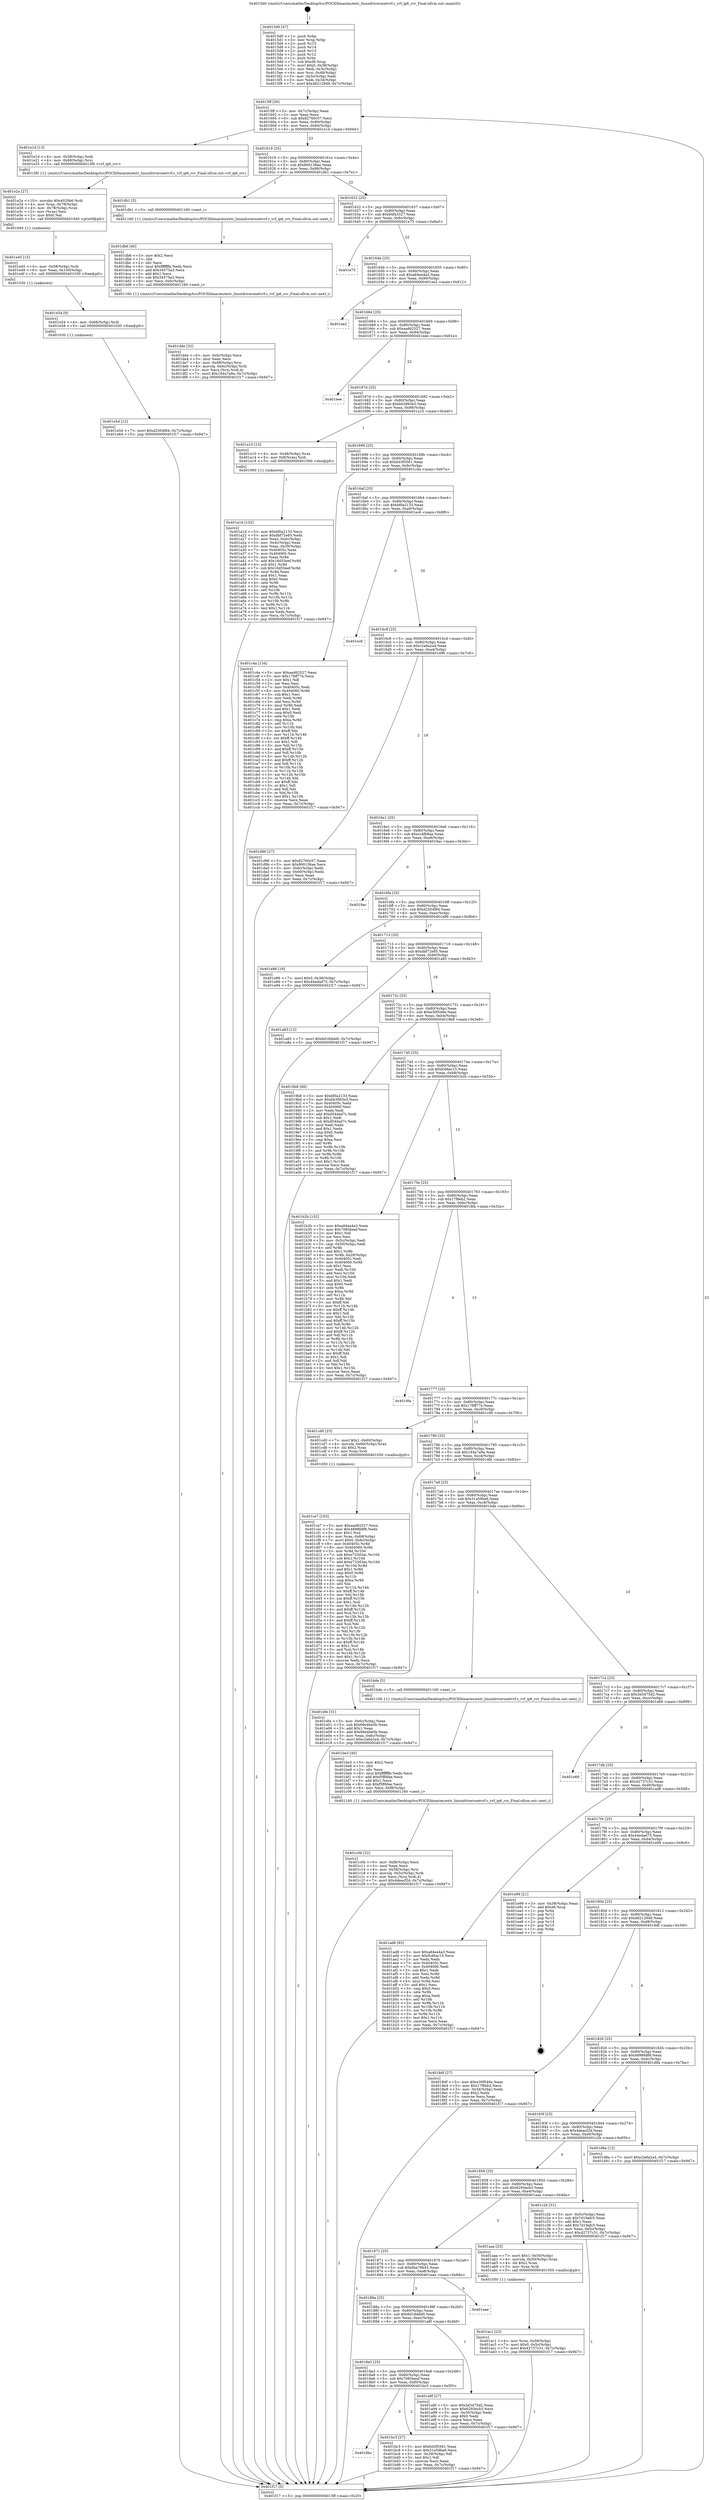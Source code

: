 digraph "0x4015d0" {
  label = "0x4015d0 (/mnt/c/Users/mathe/Desktop/tcc/POCII/binaries/extr_linuxdriversnetvrf.c_vrf_ip6_rcv_Final-ollvm.out::main(0))"
  labelloc = "t"
  node[shape=record]

  Entry [label="",width=0.3,height=0.3,shape=circle,fillcolor=black,style=filled]
  "0x4015ff" [label="{
     0x4015ff [26]\l
     | [instrs]\l
     &nbsp;&nbsp;0x4015ff \<+3\>: mov -0x7c(%rbp),%eax\l
     &nbsp;&nbsp;0x401602 \<+2\>: mov %eax,%ecx\l
     &nbsp;&nbsp;0x401604 \<+6\>: sub $0x82760c57,%ecx\l
     &nbsp;&nbsp;0x40160a \<+3\>: mov %eax,-0x80(%rbp)\l
     &nbsp;&nbsp;0x40160d \<+6\>: mov %ecx,-0x84(%rbp)\l
     &nbsp;&nbsp;0x401613 \<+6\>: je 0000000000401e1d \<main+0x84d\>\l
  }"]
  "0x401e1d" [label="{
     0x401e1d [13]\l
     | [instrs]\l
     &nbsp;&nbsp;0x401e1d \<+4\>: mov -0x58(%rbp),%rdi\l
     &nbsp;&nbsp;0x401e21 \<+4\>: mov -0x68(%rbp),%rsi\l
     &nbsp;&nbsp;0x401e25 \<+5\>: call 00000000004013f0 \<vrf_ip6_rcv\>\l
     | [calls]\l
     &nbsp;&nbsp;0x4013f0 \{1\} (/mnt/c/Users/mathe/Desktop/tcc/POCII/binaries/extr_linuxdriversnetvrf.c_vrf_ip6_rcv_Final-ollvm.out::vrf_ip6_rcv)\l
  }"]
  "0x401619" [label="{
     0x401619 [25]\l
     | [instrs]\l
     &nbsp;&nbsp;0x401619 \<+5\>: jmp 000000000040161e \<main+0x4e\>\l
     &nbsp;&nbsp;0x40161e \<+3\>: mov -0x80(%rbp),%eax\l
     &nbsp;&nbsp;0x401621 \<+5\>: sub $0x860136ae,%eax\l
     &nbsp;&nbsp;0x401626 \<+6\>: mov %eax,-0x88(%rbp)\l
     &nbsp;&nbsp;0x40162c \<+6\>: je 0000000000401db1 \<main+0x7e1\>\l
  }"]
  Exit [label="",width=0.3,height=0.3,shape=circle,fillcolor=black,style=filled,peripheries=2]
  "0x401db1" [label="{
     0x401db1 [5]\l
     | [instrs]\l
     &nbsp;&nbsp;0x401db1 \<+5\>: call 0000000000401160 \<next_i\>\l
     | [calls]\l
     &nbsp;&nbsp;0x401160 \{1\} (/mnt/c/Users/mathe/Desktop/tcc/POCII/binaries/extr_linuxdriversnetvrf.c_vrf_ip6_rcv_Final-ollvm.out::next_i)\l
  }"]
  "0x401632" [label="{
     0x401632 [25]\l
     | [instrs]\l
     &nbsp;&nbsp;0x401632 \<+5\>: jmp 0000000000401637 \<main+0x67\>\l
     &nbsp;&nbsp;0x401637 \<+3\>: mov -0x80(%rbp),%eax\l
     &nbsp;&nbsp;0x40163a \<+5\>: sub $0x94fa3327,%eax\l
     &nbsp;&nbsp;0x40163f \<+6\>: mov %eax,-0x8c(%rbp)\l
     &nbsp;&nbsp;0x401645 \<+6\>: je 0000000000401e75 \<main+0x8a5\>\l
  }"]
  "0x401e5d" [label="{
     0x401e5d [12]\l
     | [instrs]\l
     &nbsp;&nbsp;0x401e5d \<+7\>: movl $0xd2504f84,-0x7c(%rbp)\l
     &nbsp;&nbsp;0x401e64 \<+5\>: jmp 0000000000401f17 \<main+0x947\>\l
  }"]
  "0x401e75" [label="{
     0x401e75\l
  }", style=dashed]
  "0x40164b" [label="{
     0x40164b [25]\l
     | [instrs]\l
     &nbsp;&nbsp;0x40164b \<+5\>: jmp 0000000000401650 \<main+0x80\>\l
     &nbsp;&nbsp;0x401650 \<+3\>: mov -0x80(%rbp),%eax\l
     &nbsp;&nbsp;0x401653 \<+5\>: sub $0xa84ea4a3,%eax\l
     &nbsp;&nbsp;0x401658 \<+6\>: mov %eax,-0x90(%rbp)\l
     &nbsp;&nbsp;0x40165e \<+6\>: je 0000000000401ee2 \<main+0x912\>\l
  }"]
  "0x401e54" [label="{
     0x401e54 [9]\l
     | [instrs]\l
     &nbsp;&nbsp;0x401e54 \<+4\>: mov -0x68(%rbp),%rdi\l
     &nbsp;&nbsp;0x401e58 \<+5\>: call 0000000000401030 \<free@plt\>\l
     | [calls]\l
     &nbsp;&nbsp;0x401030 \{1\} (unknown)\l
  }"]
  "0x401ee2" [label="{
     0x401ee2\l
  }", style=dashed]
  "0x401664" [label="{
     0x401664 [25]\l
     | [instrs]\l
     &nbsp;&nbsp;0x401664 \<+5\>: jmp 0000000000401669 \<main+0x99\>\l
     &nbsp;&nbsp;0x401669 \<+3\>: mov -0x80(%rbp),%eax\l
     &nbsp;&nbsp;0x40166c \<+5\>: sub $0xaad62527,%eax\l
     &nbsp;&nbsp;0x401671 \<+6\>: mov %eax,-0x94(%rbp)\l
     &nbsp;&nbsp;0x401677 \<+6\>: je 0000000000401eee \<main+0x91e\>\l
  }"]
  "0x401e45" [label="{
     0x401e45 [15]\l
     | [instrs]\l
     &nbsp;&nbsp;0x401e45 \<+4\>: mov -0x58(%rbp),%rdi\l
     &nbsp;&nbsp;0x401e49 \<+6\>: mov %eax,-0x100(%rbp)\l
     &nbsp;&nbsp;0x401e4f \<+5\>: call 0000000000401030 \<free@plt\>\l
     | [calls]\l
     &nbsp;&nbsp;0x401030 \{1\} (unknown)\l
  }"]
  "0x401eee" [label="{
     0x401eee\l
  }", style=dashed]
  "0x40167d" [label="{
     0x40167d [25]\l
     | [instrs]\l
     &nbsp;&nbsp;0x40167d \<+5\>: jmp 0000000000401682 \<main+0xb2\>\l
     &nbsp;&nbsp;0x401682 \<+3\>: mov -0x80(%rbp),%eax\l
     &nbsp;&nbsp;0x401685 \<+5\>: sub $0xbb3993e3,%eax\l
     &nbsp;&nbsp;0x40168a \<+6\>: mov %eax,-0x98(%rbp)\l
     &nbsp;&nbsp;0x401690 \<+6\>: je 0000000000401a10 \<main+0x440\>\l
  }"]
  "0x401e2a" [label="{
     0x401e2a [27]\l
     | [instrs]\l
     &nbsp;&nbsp;0x401e2a \<+10\>: movabs $0x4020b6,%rdi\l
     &nbsp;&nbsp;0x401e34 \<+4\>: mov %rax,-0x78(%rbp)\l
     &nbsp;&nbsp;0x401e38 \<+4\>: mov -0x78(%rbp),%rax\l
     &nbsp;&nbsp;0x401e3c \<+2\>: mov (%rax),%esi\l
     &nbsp;&nbsp;0x401e3e \<+2\>: mov $0x0,%al\l
     &nbsp;&nbsp;0x401e40 \<+5\>: call 0000000000401040 \<printf@plt\>\l
     | [calls]\l
     &nbsp;&nbsp;0x401040 \{1\} (unknown)\l
  }"]
  "0x401a10" [label="{
     0x401a10 [13]\l
     | [instrs]\l
     &nbsp;&nbsp;0x401a10 \<+4\>: mov -0x48(%rbp),%rax\l
     &nbsp;&nbsp;0x401a14 \<+4\>: mov 0x8(%rax),%rdi\l
     &nbsp;&nbsp;0x401a18 \<+5\>: call 0000000000401060 \<atoi@plt\>\l
     | [calls]\l
     &nbsp;&nbsp;0x401060 \{1\} (unknown)\l
  }"]
  "0x401696" [label="{
     0x401696 [25]\l
     | [instrs]\l
     &nbsp;&nbsp;0x401696 \<+5\>: jmp 000000000040169b \<main+0xcb\>\l
     &nbsp;&nbsp;0x40169b \<+3\>: mov -0x80(%rbp),%eax\l
     &nbsp;&nbsp;0x40169e \<+5\>: sub $0xbd3f5561,%eax\l
     &nbsp;&nbsp;0x4016a3 \<+6\>: mov %eax,-0x9c(%rbp)\l
     &nbsp;&nbsp;0x4016a9 \<+6\>: je 0000000000401c4a \<main+0x67a\>\l
  }"]
  "0x401dde" [label="{
     0x401dde [32]\l
     | [instrs]\l
     &nbsp;&nbsp;0x401dde \<+6\>: mov -0xfc(%rbp),%ecx\l
     &nbsp;&nbsp;0x401de4 \<+3\>: imul %eax,%ecx\l
     &nbsp;&nbsp;0x401de7 \<+4\>: mov -0x68(%rbp),%rsi\l
     &nbsp;&nbsp;0x401deb \<+4\>: movslq -0x6c(%rbp),%rdi\l
     &nbsp;&nbsp;0x401def \<+3\>: mov %ecx,(%rsi,%rdi,4)\l
     &nbsp;&nbsp;0x401df2 \<+7\>: movl $0x184a7a9a,-0x7c(%rbp)\l
     &nbsp;&nbsp;0x401df9 \<+5\>: jmp 0000000000401f17 \<main+0x947\>\l
  }"]
  "0x401c4a" [label="{
     0x401c4a [134]\l
     | [instrs]\l
     &nbsp;&nbsp;0x401c4a \<+5\>: mov $0xaad62527,%eax\l
     &nbsp;&nbsp;0x401c4f \<+5\>: mov $0x176ff77e,%ecx\l
     &nbsp;&nbsp;0x401c54 \<+2\>: mov $0x1,%dl\l
     &nbsp;&nbsp;0x401c56 \<+2\>: xor %esi,%esi\l
     &nbsp;&nbsp;0x401c58 \<+7\>: mov 0x40405c,%edi\l
     &nbsp;&nbsp;0x401c5f \<+8\>: mov 0x404060,%r8d\l
     &nbsp;&nbsp;0x401c67 \<+3\>: sub $0x1,%esi\l
     &nbsp;&nbsp;0x401c6a \<+3\>: mov %edi,%r9d\l
     &nbsp;&nbsp;0x401c6d \<+3\>: add %esi,%r9d\l
     &nbsp;&nbsp;0x401c70 \<+4\>: imul %r9d,%edi\l
     &nbsp;&nbsp;0x401c74 \<+3\>: and $0x1,%edi\l
     &nbsp;&nbsp;0x401c77 \<+3\>: cmp $0x0,%edi\l
     &nbsp;&nbsp;0x401c7a \<+4\>: sete %r10b\l
     &nbsp;&nbsp;0x401c7e \<+4\>: cmp $0xa,%r8d\l
     &nbsp;&nbsp;0x401c82 \<+4\>: setl %r11b\l
     &nbsp;&nbsp;0x401c86 \<+3\>: mov %r10b,%bl\l
     &nbsp;&nbsp;0x401c89 \<+3\>: xor $0xff,%bl\l
     &nbsp;&nbsp;0x401c8c \<+3\>: mov %r11b,%r14b\l
     &nbsp;&nbsp;0x401c8f \<+4\>: xor $0xff,%r14b\l
     &nbsp;&nbsp;0x401c93 \<+3\>: xor $0x1,%dl\l
     &nbsp;&nbsp;0x401c96 \<+3\>: mov %bl,%r15b\l
     &nbsp;&nbsp;0x401c99 \<+4\>: and $0xff,%r15b\l
     &nbsp;&nbsp;0x401c9d \<+3\>: and %dl,%r10b\l
     &nbsp;&nbsp;0x401ca0 \<+3\>: mov %r14b,%r12b\l
     &nbsp;&nbsp;0x401ca3 \<+4\>: and $0xff,%r12b\l
     &nbsp;&nbsp;0x401ca7 \<+3\>: and %dl,%r11b\l
     &nbsp;&nbsp;0x401caa \<+3\>: or %r10b,%r15b\l
     &nbsp;&nbsp;0x401cad \<+3\>: or %r11b,%r12b\l
     &nbsp;&nbsp;0x401cb0 \<+3\>: xor %r12b,%r15b\l
     &nbsp;&nbsp;0x401cb3 \<+3\>: or %r14b,%bl\l
     &nbsp;&nbsp;0x401cb6 \<+3\>: xor $0xff,%bl\l
     &nbsp;&nbsp;0x401cb9 \<+3\>: or $0x1,%dl\l
     &nbsp;&nbsp;0x401cbc \<+2\>: and %dl,%bl\l
     &nbsp;&nbsp;0x401cbe \<+3\>: or %bl,%r15b\l
     &nbsp;&nbsp;0x401cc1 \<+4\>: test $0x1,%r15b\l
     &nbsp;&nbsp;0x401cc5 \<+3\>: cmovne %ecx,%eax\l
     &nbsp;&nbsp;0x401cc8 \<+3\>: mov %eax,-0x7c(%rbp)\l
     &nbsp;&nbsp;0x401ccb \<+5\>: jmp 0000000000401f17 \<main+0x947\>\l
  }"]
  "0x4016af" [label="{
     0x4016af [25]\l
     | [instrs]\l
     &nbsp;&nbsp;0x4016af \<+5\>: jmp 00000000004016b4 \<main+0xe4\>\l
     &nbsp;&nbsp;0x4016b4 \<+3\>: mov -0x80(%rbp),%eax\l
     &nbsp;&nbsp;0x4016b7 \<+5\>: sub $0xbf0a2133,%eax\l
     &nbsp;&nbsp;0x4016bc \<+6\>: mov %eax,-0xa0(%rbp)\l
     &nbsp;&nbsp;0x4016c2 \<+6\>: je 0000000000401ec6 \<main+0x8f6\>\l
  }"]
  "0x401db6" [label="{
     0x401db6 [40]\l
     | [instrs]\l
     &nbsp;&nbsp;0x401db6 \<+5\>: mov $0x2,%ecx\l
     &nbsp;&nbsp;0x401dbb \<+1\>: cltd\l
     &nbsp;&nbsp;0x401dbc \<+2\>: idiv %ecx\l
     &nbsp;&nbsp;0x401dbe \<+6\>: imul $0xfffffffe,%edx,%ecx\l
     &nbsp;&nbsp;0x401dc4 \<+6\>: add $0x34575a3,%ecx\l
     &nbsp;&nbsp;0x401dca \<+3\>: add $0x1,%ecx\l
     &nbsp;&nbsp;0x401dcd \<+6\>: sub $0x34575a3,%ecx\l
     &nbsp;&nbsp;0x401dd3 \<+6\>: mov %ecx,-0xfc(%rbp)\l
     &nbsp;&nbsp;0x401dd9 \<+5\>: call 0000000000401160 \<next_i\>\l
     | [calls]\l
     &nbsp;&nbsp;0x401160 \{1\} (/mnt/c/Users/mathe/Desktop/tcc/POCII/binaries/extr_linuxdriversnetvrf.c_vrf_ip6_rcv_Final-ollvm.out::next_i)\l
  }"]
  "0x401ec6" [label="{
     0x401ec6\l
  }", style=dashed]
  "0x4016c8" [label="{
     0x4016c8 [25]\l
     | [instrs]\l
     &nbsp;&nbsp;0x4016c8 \<+5\>: jmp 00000000004016cd \<main+0xfd\>\l
     &nbsp;&nbsp;0x4016cd \<+3\>: mov -0x80(%rbp),%eax\l
     &nbsp;&nbsp;0x4016d0 \<+5\>: sub $0xc2a6a2a4,%eax\l
     &nbsp;&nbsp;0x4016d5 \<+6\>: mov %eax,-0xa4(%rbp)\l
     &nbsp;&nbsp;0x4016db \<+6\>: je 0000000000401d96 \<main+0x7c6\>\l
  }"]
  "0x401ce7" [label="{
     0x401ce7 [163]\l
     | [instrs]\l
     &nbsp;&nbsp;0x401ce7 \<+5\>: mov $0xaad62527,%ecx\l
     &nbsp;&nbsp;0x401cec \<+5\>: mov $0x489868f6,%edx\l
     &nbsp;&nbsp;0x401cf1 \<+3\>: mov $0x1,%sil\l
     &nbsp;&nbsp;0x401cf4 \<+4\>: mov %rax,-0x68(%rbp)\l
     &nbsp;&nbsp;0x401cf8 \<+7\>: movl $0x0,-0x6c(%rbp)\l
     &nbsp;&nbsp;0x401cff \<+8\>: mov 0x40405c,%r8d\l
     &nbsp;&nbsp;0x401d07 \<+8\>: mov 0x404060,%r9d\l
     &nbsp;&nbsp;0x401d0f \<+3\>: mov %r8d,%r10d\l
     &nbsp;&nbsp;0x401d12 \<+7\>: sub $0xe733d3ac,%r10d\l
     &nbsp;&nbsp;0x401d19 \<+4\>: sub $0x1,%r10d\l
     &nbsp;&nbsp;0x401d1d \<+7\>: add $0xe733d3ac,%r10d\l
     &nbsp;&nbsp;0x401d24 \<+4\>: imul %r10d,%r8d\l
     &nbsp;&nbsp;0x401d28 \<+4\>: and $0x1,%r8d\l
     &nbsp;&nbsp;0x401d2c \<+4\>: cmp $0x0,%r8d\l
     &nbsp;&nbsp;0x401d30 \<+4\>: sete %r11b\l
     &nbsp;&nbsp;0x401d34 \<+4\>: cmp $0xa,%r9d\l
     &nbsp;&nbsp;0x401d38 \<+3\>: setl %bl\l
     &nbsp;&nbsp;0x401d3b \<+3\>: mov %r11b,%r14b\l
     &nbsp;&nbsp;0x401d3e \<+4\>: xor $0xff,%r14b\l
     &nbsp;&nbsp;0x401d42 \<+3\>: mov %bl,%r15b\l
     &nbsp;&nbsp;0x401d45 \<+4\>: xor $0xff,%r15b\l
     &nbsp;&nbsp;0x401d49 \<+4\>: xor $0x1,%sil\l
     &nbsp;&nbsp;0x401d4d \<+3\>: mov %r14b,%r12b\l
     &nbsp;&nbsp;0x401d50 \<+4\>: and $0xff,%r12b\l
     &nbsp;&nbsp;0x401d54 \<+3\>: and %sil,%r11b\l
     &nbsp;&nbsp;0x401d57 \<+3\>: mov %r15b,%r13b\l
     &nbsp;&nbsp;0x401d5a \<+4\>: and $0xff,%r13b\l
     &nbsp;&nbsp;0x401d5e \<+3\>: and %sil,%bl\l
     &nbsp;&nbsp;0x401d61 \<+3\>: or %r11b,%r12b\l
     &nbsp;&nbsp;0x401d64 \<+3\>: or %bl,%r13b\l
     &nbsp;&nbsp;0x401d67 \<+3\>: xor %r13b,%r12b\l
     &nbsp;&nbsp;0x401d6a \<+3\>: or %r15b,%r14b\l
     &nbsp;&nbsp;0x401d6d \<+4\>: xor $0xff,%r14b\l
     &nbsp;&nbsp;0x401d71 \<+4\>: or $0x1,%sil\l
     &nbsp;&nbsp;0x401d75 \<+3\>: and %sil,%r14b\l
     &nbsp;&nbsp;0x401d78 \<+3\>: or %r14b,%r12b\l
     &nbsp;&nbsp;0x401d7b \<+4\>: test $0x1,%r12b\l
     &nbsp;&nbsp;0x401d7f \<+3\>: cmovne %edx,%ecx\l
     &nbsp;&nbsp;0x401d82 \<+3\>: mov %ecx,-0x7c(%rbp)\l
     &nbsp;&nbsp;0x401d85 \<+5\>: jmp 0000000000401f17 \<main+0x947\>\l
  }"]
  "0x401d96" [label="{
     0x401d96 [27]\l
     | [instrs]\l
     &nbsp;&nbsp;0x401d96 \<+5\>: mov $0x82760c57,%eax\l
     &nbsp;&nbsp;0x401d9b \<+5\>: mov $0x860136ae,%ecx\l
     &nbsp;&nbsp;0x401da0 \<+3\>: mov -0x6c(%rbp),%edx\l
     &nbsp;&nbsp;0x401da3 \<+3\>: cmp -0x60(%rbp),%edx\l
     &nbsp;&nbsp;0x401da6 \<+3\>: cmovl %ecx,%eax\l
     &nbsp;&nbsp;0x401da9 \<+3\>: mov %eax,-0x7c(%rbp)\l
     &nbsp;&nbsp;0x401dac \<+5\>: jmp 0000000000401f17 \<main+0x947\>\l
  }"]
  "0x4016e1" [label="{
     0x4016e1 [25]\l
     | [instrs]\l
     &nbsp;&nbsp;0x4016e1 \<+5\>: jmp 00000000004016e6 \<main+0x116\>\l
     &nbsp;&nbsp;0x4016e6 \<+3\>: mov -0x80(%rbp),%eax\l
     &nbsp;&nbsp;0x4016e9 \<+5\>: sub $0xcc4fb8aa,%eax\l
     &nbsp;&nbsp;0x4016ee \<+6\>: mov %eax,-0xa8(%rbp)\l
     &nbsp;&nbsp;0x4016f4 \<+6\>: je 00000000004019ac \<main+0x3dc\>\l
  }"]
  "0x401c0b" [label="{
     0x401c0b [32]\l
     | [instrs]\l
     &nbsp;&nbsp;0x401c0b \<+6\>: mov -0xf8(%rbp),%ecx\l
     &nbsp;&nbsp;0x401c11 \<+3\>: imul %eax,%ecx\l
     &nbsp;&nbsp;0x401c14 \<+4\>: mov -0x58(%rbp),%rsi\l
     &nbsp;&nbsp;0x401c18 \<+4\>: movslq -0x5c(%rbp),%rdi\l
     &nbsp;&nbsp;0x401c1c \<+3\>: mov %ecx,(%rsi,%rdi,4)\l
     &nbsp;&nbsp;0x401c1f \<+7\>: movl $0x4deacf2d,-0x7c(%rbp)\l
     &nbsp;&nbsp;0x401c26 \<+5\>: jmp 0000000000401f17 \<main+0x947\>\l
  }"]
  "0x4019ac" [label="{
     0x4019ac\l
  }", style=dashed]
  "0x4016fa" [label="{
     0x4016fa [25]\l
     | [instrs]\l
     &nbsp;&nbsp;0x4016fa \<+5\>: jmp 00000000004016ff \<main+0x12f\>\l
     &nbsp;&nbsp;0x4016ff \<+3\>: mov -0x80(%rbp),%eax\l
     &nbsp;&nbsp;0x401702 \<+5\>: sub $0xd2504f84,%eax\l
     &nbsp;&nbsp;0x401707 \<+6\>: mov %eax,-0xac(%rbp)\l
     &nbsp;&nbsp;0x40170d \<+6\>: je 0000000000401e86 \<main+0x8b6\>\l
  }"]
  "0x401be3" [label="{
     0x401be3 [40]\l
     | [instrs]\l
     &nbsp;&nbsp;0x401be3 \<+5\>: mov $0x2,%ecx\l
     &nbsp;&nbsp;0x401be8 \<+1\>: cltd\l
     &nbsp;&nbsp;0x401be9 \<+2\>: idiv %ecx\l
     &nbsp;&nbsp;0x401beb \<+6\>: imul $0xfffffffe,%edx,%ecx\l
     &nbsp;&nbsp;0x401bf1 \<+6\>: add $0xf5ff4fae,%ecx\l
     &nbsp;&nbsp;0x401bf7 \<+3\>: add $0x1,%ecx\l
     &nbsp;&nbsp;0x401bfa \<+6\>: sub $0xf5ff4fae,%ecx\l
     &nbsp;&nbsp;0x401c00 \<+6\>: mov %ecx,-0xf8(%rbp)\l
     &nbsp;&nbsp;0x401c06 \<+5\>: call 0000000000401160 \<next_i\>\l
     | [calls]\l
     &nbsp;&nbsp;0x401160 \{1\} (/mnt/c/Users/mathe/Desktop/tcc/POCII/binaries/extr_linuxdriversnetvrf.c_vrf_ip6_rcv_Final-ollvm.out::next_i)\l
  }"]
  "0x401e86" [label="{
     0x401e86 [19]\l
     | [instrs]\l
     &nbsp;&nbsp;0x401e86 \<+7\>: movl $0x0,-0x38(%rbp)\l
     &nbsp;&nbsp;0x401e8d \<+7\>: movl $0x44edad75,-0x7c(%rbp)\l
     &nbsp;&nbsp;0x401e94 \<+5\>: jmp 0000000000401f17 \<main+0x947\>\l
  }"]
  "0x401713" [label="{
     0x401713 [25]\l
     | [instrs]\l
     &nbsp;&nbsp;0x401713 \<+5\>: jmp 0000000000401718 \<main+0x148\>\l
     &nbsp;&nbsp;0x401718 \<+3\>: mov -0x80(%rbp),%eax\l
     &nbsp;&nbsp;0x40171b \<+5\>: sub $0xdbf72e85,%eax\l
     &nbsp;&nbsp;0x401720 \<+6\>: mov %eax,-0xb0(%rbp)\l
     &nbsp;&nbsp;0x401726 \<+6\>: je 0000000000401a83 \<main+0x4b3\>\l
  }"]
  "0x4018bc" [label="{
     0x4018bc\l
  }", style=dashed]
  "0x401a83" [label="{
     0x401a83 [12]\l
     | [instrs]\l
     &nbsp;&nbsp;0x401a83 \<+7\>: movl $0x6d18ddd0,-0x7c(%rbp)\l
     &nbsp;&nbsp;0x401a8a \<+5\>: jmp 0000000000401f17 \<main+0x947\>\l
  }"]
  "0x40172c" [label="{
     0x40172c [25]\l
     | [instrs]\l
     &nbsp;&nbsp;0x40172c \<+5\>: jmp 0000000000401731 \<main+0x161\>\l
     &nbsp;&nbsp;0x401731 \<+3\>: mov -0x80(%rbp),%eax\l
     &nbsp;&nbsp;0x401734 \<+5\>: sub $0xe30f546e,%eax\l
     &nbsp;&nbsp;0x401739 \<+6\>: mov %eax,-0xb4(%rbp)\l
     &nbsp;&nbsp;0x40173f \<+6\>: je 00000000004019b8 \<main+0x3e8\>\l
  }"]
  "0x401bc3" [label="{
     0x401bc3 [27]\l
     | [instrs]\l
     &nbsp;&nbsp;0x401bc3 \<+5\>: mov $0xbd3f5561,%eax\l
     &nbsp;&nbsp;0x401bc8 \<+5\>: mov $0x31a59ba6,%ecx\l
     &nbsp;&nbsp;0x401bcd \<+3\>: mov -0x29(%rbp),%dl\l
     &nbsp;&nbsp;0x401bd0 \<+3\>: test $0x1,%dl\l
     &nbsp;&nbsp;0x401bd3 \<+3\>: cmovne %ecx,%eax\l
     &nbsp;&nbsp;0x401bd6 \<+3\>: mov %eax,-0x7c(%rbp)\l
     &nbsp;&nbsp;0x401bd9 \<+5\>: jmp 0000000000401f17 \<main+0x947\>\l
  }"]
  "0x4019b8" [label="{
     0x4019b8 [88]\l
     | [instrs]\l
     &nbsp;&nbsp;0x4019b8 \<+5\>: mov $0xbf0a2133,%eax\l
     &nbsp;&nbsp;0x4019bd \<+5\>: mov $0xbb3993e3,%ecx\l
     &nbsp;&nbsp;0x4019c2 \<+7\>: mov 0x40405c,%edx\l
     &nbsp;&nbsp;0x4019c9 \<+7\>: mov 0x404060,%esi\l
     &nbsp;&nbsp;0x4019d0 \<+2\>: mov %edx,%edi\l
     &nbsp;&nbsp;0x4019d2 \<+6\>: add $0xd54dad7c,%edi\l
     &nbsp;&nbsp;0x4019d8 \<+3\>: sub $0x1,%edi\l
     &nbsp;&nbsp;0x4019db \<+6\>: sub $0xd54dad7c,%edi\l
     &nbsp;&nbsp;0x4019e1 \<+3\>: imul %edi,%edx\l
     &nbsp;&nbsp;0x4019e4 \<+3\>: and $0x1,%edx\l
     &nbsp;&nbsp;0x4019e7 \<+3\>: cmp $0x0,%edx\l
     &nbsp;&nbsp;0x4019ea \<+4\>: sete %r8b\l
     &nbsp;&nbsp;0x4019ee \<+3\>: cmp $0xa,%esi\l
     &nbsp;&nbsp;0x4019f1 \<+4\>: setl %r9b\l
     &nbsp;&nbsp;0x4019f5 \<+3\>: mov %r8b,%r10b\l
     &nbsp;&nbsp;0x4019f8 \<+3\>: and %r9b,%r10b\l
     &nbsp;&nbsp;0x4019fb \<+3\>: xor %r9b,%r8b\l
     &nbsp;&nbsp;0x4019fe \<+3\>: or %r8b,%r10b\l
     &nbsp;&nbsp;0x401a01 \<+4\>: test $0x1,%r10b\l
     &nbsp;&nbsp;0x401a05 \<+3\>: cmovne %ecx,%eax\l
     &nbsp;&nbsp;0x401a08 \<+3\>: mov %eax,-0x7c(%rbp)\l
     &nbsp;&nbsp;0x401a0b \<+5\>: jmp 0000000000401f17 \<main+0x947\>\l
  }"]
  "0x401745" [label="{
     0x401745 [25]\l
     | [instrs]\l
     &nbsp;&nbsp;0x401745 \<+5\>: jmp 000000000040174a \<main+0x17a\>\l
     &nbsp;&nbsp;0x40174a \<+3\>: mov -0x80(%rbp),%eax\l
     &nbsp;&nbsp;0x40174d \<+5\>: sub $0xfcd6ac15,%eax\l
     &nbsp;&nbsp;0x401752 \<+6\>: mov %eax,-0xb8(%rbp)\l
     &nbsp;&nbsp;0x401758 \<+6\>: je 0000000000401b2b \<main+0x55b\>\l
  }"]
  "0x401ac1" [label="{
     0x401ac1 [23]\l
     | [instrs]\l
     &nbsp;&nbsp;0x401ac1 \<+4\>: mov %rax,-0x58(%rbp)\l
     &nbsp;&nbsp;0x401ac5 \<+7\>: movl $0x0,-0x5c(%rbp)\l
     &nbsp;&nbsp;0x401acc \<+7\>: movl $0x42737c31,-0x7c(%rbp)\l
     &nbsp;&nbsp;0x401ad3 \<+5\>: jmp 0000000000401f17 \<main+0x947\>\l
  }"]
  "0x401b2b" [label="{
     0x401b2b [152]\l
     | [instrs]\l
     &nbsp;&nbsp;0x401b2b \<+5\>: mov $0xa84ea4a3,%eax\l
     &nbsp;&nbsp;0x401b30 \<+5\>: mov $0x7085beaf,%ecx\l
     &nbsp;&nbsp;0x401b35 \<+2\>: mov $0x1,%dl\l
     &nbsp;&nbsp;0x401b37 \<+2\>: xor %esi,%esi\l
     &nbsp;&nbsp;0x401b39 \<+3\>: mov -0x5c(%rbp),%edi\l
     &nbsp;&nbsp;0x401b3c \<+3\>: cmp -0x50(%rbp),%edi\l
     &nbsp;&nbsp;0x401b3f \<+4\>: setl %r8b\l
     &nbsp;&nbsp;0x401b43 \<+4\>: and $0x1,%r8b\l
     &nbsp;&nbsp;0x401b47 \<+4\>: mov %r8b,-0x29(%rbp)\l
     &nbsp;&nbsp;0x401b4b \<+7\>: mov 0x40405c,%edi\l
     &nbsp;&nbsp;0x401b52 \<+8\>: mov 0x404060,%r9d\l
     &nbsp;&nbsp;0x401b5a \<+3\>: sub $0x1,%esi\l
     &nbsp;&nbsp;0x401b5d \<+3\>: mov %edi,%r10d\l
     &nbsp;&nbsp;0x401b60 \<+3\>: add %esi,%r10d\l
     &nbsp;&nbsp;0x401b63 \<+4\>: imul %r10d,%edi\l
     &nbsp;&nbsp;0x401b67 \<+3\>: and $0x1,%edi\l
     &nbsp;&nbsp;0x401b6a \<+3\>: cmp $0x0,%edi\l
     &nbsp;&nbsp;0x401b6d \<+4\>: sete %r8b\l
     &nbsp;&nbsp;0x401b71 \<+4\>: cmp $0xa,%r9d\l
     &nbsp;&nbsp;0x401b75 \<+4\>: setl %r11b\l
     &nbsp;&nbsp;0x401b79 \<+3\>: mov %r8b,%bl\l
     &nbsp;&nbsp;0x401b7c \<+3\>: xor $0xff,%bl\l
     &nbsp;&nbsp;0x401b7f \<+3\>: mov %r11b,%r14b\l
     &nbsp;&nbsp;0x401b82 \<+4\>: xor $0xff,%r14b\l
     &nbsp;&nbsp;0x401b86 \<+3\>: xor $0x1,%dl\l
     &nbsp;&nbsp;0x401b89 \<+3\>: mov %bl,%r15b\l
     &nbsp;&nbsp;0x401b8c \<+4\>: and $0xff,%r15b\l
     &nbsp;&nbsp;0x401b90 \<+3\>: and %dl,%r8b\l
     &nbsp;&nbsp;0x401b93 \<+3\>: mov %r14b,%r12b\l
     &nbsp;&nbsp;0x401b96 \<+4\>: and $0xff,%r12b\l
     &nbsp;&nbsp;0x401b9a \<+3\>: and %dl,%r11b\l
     &nbsp;&nbsp;0x401b9d \<+3\>: or %r8b,%r15b\l
     &nbsp;&nbsp;0x401ba0 \<+3\>: or %r11b,%r12b\l
     &nbsp;&nbsp;0x401ba3 \<+3\>: xor %r12b,%r15b\l
     &nbsp;&nbsp;0x401ba6 \<+3\>: or %r14b,%bl\l
     &nbsp;&nbsp;0x401ba9 \<+3\>: xor $0xff,%bl\l
     &nbsp;&nbsp;0x401bac \<+3\>: or $0x1,%dl\l
     &nbsp;&nbsp;0x401baf \<+2\>: and %dl,%bl\l
     &nbsp;&nbsp;0x401bb1 \<+3\>: or %bl,%r15b\l
     &nbsp;&nbsp;0x401bb4 \<+4\>: test $0x1,%r15b\l
     &nbsp;&nbsp;0x401bb8 \<+3\>: cmovne %ecx,%eax\l
     &nbsp;&nbsp;0x401bbb \<+3\>: mov %eax,-0x7c(%rbp)\l
     &nbsp;&nbsp;0x401bbe \<+5\>: jmp 0000000000401f17 \<main+0x947\>\l
  }"]
  "0x40175e" [label="{
     0x40175e [25]\l
     | [instrs]\l
     &nbsp;&nbsp;0x40175e \<+5\>: jmp 0000000000401763 \<main+0x193\>\l
     &nbsp;&nbsp;0x401763 \<+3\>: mov -0x80(%rbp),%eax\l
     &nbsp;&nbsp;0x401766 \<+5\>: sub $0x17f8eb2,%eax\l
     &nbsp;&nbsp;0x40176b \<+6\>: mov %eax,-0xbc(%rbp)\l
     &nbsp;&nbsp;0x401771 \<+6\>: je 00000000004018fa \<main+0x32a\>\l
  }"]
  "0x4018a3" [label="{
     0x4018a3 [25]\l
     | [instrs]\l
     &nbsp;&nbsp;0x4018a3 \<+5\>: jmp 00000000004018a8 \<main+0x2d8\>\l
     &nbsp;&nbsp;0x4018a8 \<+3\>: mov -0x80(%rbp),%eax\l
     &nbsp;&nbsp;0x4018ab \<+5\>: sub $0x7085beaf,%eax\l
     &nbsp;&nbsp;0x4018b0 \<+6\>: mov %eax,-0xf0(%rbp)\l
     &nbsp;&nbsp;0x4018b6 \<+6\>: je 0000000000401bc3 \<main+0x5f3\>\l
  }"]
  "0x4018fa" [label="{
     0x4018fa\l
  }", style=dashed]
  "0x401777" [label="{
     0x401777 [25]\l
     | [instrs]\l
     &nbsp;&nbsp;0x401777 \<+5\>: jmp 000000000040177c \<main+0x1ac\>\l
     &nbsp;&nbsp;0x40177c \<+3\>: mov -0x80(%rbp),%eax\l
     &nbsp;&nbsp;0x40177f \<+5\>: sub $0x176ff77e,%eax\l
     &nbsp;&nbsp;0x401784 \<+6\>: mov %eax,-0xc0(%rbp)\l
     &nbsp;&nbsp;0x40178a \<+6\>: je 0000000000401cd0 \<main+0x700\>\l
  }"]
  "0x401a8f" [label="{
     0x401a8f [27]\l
     | [instrs]\l
     &nbsp;&nbsp;0x401a8f \<+5\>: mov $0x3d3475d2,%eax\l
     &nbsp;&nbsp;0x401a94 \<+5\>: mov $0x6293ecb3,%ecx\l
     &nbsp;&nbsp;0x401a99 \<+3\>: mov -0x30(%rbp),%edx\l
     &nbsp;&nbsp;0x401a9c \<+3\>: cmp $0x0,%edx\l
     &nbsp;&nbsp;0x401a9f \<+3\>: cmove %ecx,%eax\l
     &nbsp;&nbsp;0x401aa2 \<+3\>: mov %eax,-0x7c(%rbp)\l
     &nbsp;&nbsp;0x401aa5 \<+5\>: jmp 0000000000401f17 \<main+0x947\>\l
  }"]
  "0x401cd0" [label="{
     0x401cd0 [23]\l
     | [instrs]\l
     &nbsp;&nbsp;0x401cd0 \<+7\>: movl $0x1,-0x60(%rbp)\l
     &nbsp;&nbsp;0x401cd7 \<+4\>: movslq -0x60(%rbp),%rax\l
     &nbsp;&nbsp;0x401cdb \<+4\>: shl $0x2,%rax\l
     &nbsp;&nbsp;0x401cdf \<+3\>: mov %rax,%rdi\l
     &nbsp;&nbsp;0x401ce2 \<+5\>: call 0000000000401050 \<malloc@plt\>\l
     | [calls]\l
     &nbsp;&nbsp;0x401050 \{1\} (unknown)\l
  }"]
  "0x401790" [label="{
     0x401790 [25]\l
     | [instrs]\l
     &nbsp;&nbsp;0x401790 \<+5\>: jmp 0000000000401795 \<main+0x1c5\>\l
     &nbsp;&nbsp;0x401795 \<+3\>: mov -0x80(%rbp),%eax\l
     &nbsp;&nbsp;0x401798 \<+5\>: sub $0x184a7a9a,%eax\l
     &nbsp;&nbsp;0x40179d \<+6\>: mov %eax,-0xc4(%rbp)\l
     &nbsp;&nbsp;0x4017a3 \<+6\>: je 0000000000401dfe \<main+0x82e\>\l
  }"]
  "0x40188a" [label="{
     0x40188a [25]\l
     | [instrs]\l
     &nbsp;&nbsp;0x40188a \<+5\>: jmp 000000000040188f \<main+0x2bf\>\l
     &nbsp;&nbsp;0x40188f \<+3\>: mov -0x80(%rbp),%eax\l
     &nbsp;&nbsp;0x401892 \<+5\>: sub $0x6d18ddd0,%eax\l
     &nbsp;&nbsp;0x401897 \<+6\>: mov %eax,-0xec(%rbp)\l
     &nbsp;&nbsp;0x40189d \<+6\>: je 0000000000401a8f \<main+0x4bf\>\l
  }"]
  "0x401dfe" [label="{
     0x401dfe [31]\l
     | [instrs]\l
     &nbsp;&nbsp;0x401dfe \<+3\>: mov -0x6c(%rbp),%eax\l
     &nbsp;&nbsp;0x401e01 \<+5\>: sub $0x66e4be5b,%eax\l
     &nbsp;&nbsp;0x401e06 \<+3\>: add $0x1,%eax\l
     &nbsp;&nbsp;0x401e09 \<+5\>: add $0x66e4be5b,%eax\l
     &nbsp;&nbsp;0x401e0e \<+3\>: mov %eax,-0x6c(%rbp)\l
     &nbsp;&nbsp;0x401e11 \<+7\>: movl $0xc2a6a2a4,-0x7c(%rbp)\l
     &nbsp;&nbsp;0x401e18 \<+5\>: jmp 0000000000401f17 \<main+0x947\>\l
  }"]
  "0x4017a9" [label="{
     0x4017a9 [25]\l
     | [instrs]\l
     &nbsp;&nbsp;0x4017a9 \<+5\>: jmp 00000000004017ae \<main+0x1de\>\l
     &nbsp;&nbsp;0x4017ae \<+3\>: mov -0x80(%rbp),%eax\l
     &nbsp;&nbsp;0x4017b1 \<+5\>: sub $0x31a59ba6,%eax\l
     &nbsp;&nbsp;0x4017b6 \<+6\>: mov %eax,-0xc8(%rbp)\l
     &nbsp;&nbsp;0x4017bc \<+6\>: je 0000000000401bde \<main+0x60e\>\l
  }"]
  "0x401eae" [label="{
     0x401eae\l
  }", style=dashed]
  "0x401bde" [label="{
     0x401bde [5]\l
     | [instrs]\l
     &nbsp;&nbsp;0x401bde \<+5\>: call 0000000000401160 \<next_i\>\l
     | [calls]\l
     &nbsp;&nbsp;0x401160 \{1\} (/mnt/c/Users/mathe/Desktop/tcc/POCII/binaries/extr_linuxdriversnetvrf.c_vrf_ip6_rcv_Final-ollvm.out::next_i)\l
  }"]
  "0x4017c2" [label="{
     0x4017c2 [25]\l
     | [instrs]\l
     &nbsp;&nbsp;0x4017c2 \<+5\>: jmp 00000000004017c7 \<main+0x1f7\>\l
     &nbsp;&nbsp;0x4017c7 \<+3\>: mov -0x80(%rbp),%eax\l
     &nbsp;&nbsp;0x4017ca \<+5\>: sub $0x3d3475d2,%eax\l
     &nbsp;&nbsp;0x4017cf \<+6\>: mov %eax,-0xcc(%rbp)\l
     &nbsp;&nbsp;0x4017d5 \<+6\>: je 0000000000401e69 \<main+0x899\>\l
  }"]
  "0x401871" [label="{
     0x401871 [25]\l
     | [instrs]\l
     &nbsp;&nbsp;0x401871 \<+5\>: jmp 0000000000401876 \<main+0x2a6\>\l
     &nbsp;&nbsp;0x401876 \<+3\>: mov -0x80(%rbp),%eax\l
     &nbsp;&nbsp;0x401879 \<+5\>: sub $0x6ba78643,%eax\l
     &nbsp;&nbsp;0x40187e \<+6\>: mov %eax,-0xe8(%rbp)\l
     &nbsp;&nbsp;0x401884 \<+6\>: je 0000000000401eae \<main+0x8de\>\l
  }"]
  "0x401e69" [label="{
     0x401e69\l
  }", style=dashed]
  "0x4017db" [label="{
     0x4017db [25]\l
     | [instrs]\l
     &nbsp;&nbsp;0x4017db \<+5\>: jmp 00000000004017e0 \<main+0x210\>\l
     &nbsp;&nbsp;0x4017e0 \<+3\>: mov -0x80(%rbp),%eax\l
     &nbsp;&nbsp;0x4017e3 \<+5\>: sub $0x42737c31,%eax\l
     &nbsp;&nbsp;0x4017e8 \<+6\>: mov %eax,-0xd0(%rbp)\l
     &nbsp;&nbsp;0x4017ee \<+6\>: je 0000000000401ad8 \<main+0x508\>\l
  }"]
  "0x401aaa" [label="{
     0x401aaa [23]\l
     | [instrs]\l
     &nbsp;&nbsp;0x401aaa \<+7\>: movl $0x1,-0x50(%rbp)\l
     &nbsp;&nbsp;0x401ab1 \<+4\>: movslq -0x50(%rbp),%rax\l
     &nbsp;&nbsp;0x401ab5 \<+4\>: shl $0x2,%rax\l
     &nbsp;&nbsp;0x401ab9 \<+3\>: mov %rax,%rdi\l
     &nbsp;&nbsp;0x401abc \<+5\>: call 0000000000401050 \<malloc@plt\>\l
     | [calls]\l
     &nbsp;&nbsp;0x401050 \{1\} (unknown)\l
  }"]
  "0x401ad8" [label="{
     0x401ad8 [83]\l
     | [instrs]\l
     &nbsp;&nbsp;0x401ad8 \<+5\>: mov $0xa84ea4a3,%eax\l
     &nbsp;&nbsp;0x401add \<+5\>: mov $0xfcd6ac15,%ecx\l
     &nbsp;&nbsp;0x401ae2 \<+2\>: xor %edx,%edx\l
     &nbsp;&nbsp;0x401ae4 \<+7\>: mov 0x40405c,%esi\l
     &nbsp;&nbsp;0x401aeb \<+7\>: mov 0x404060,%edi\l
     &nbsp;&nbsp;0x401af2 \<+3\>: sub $0x1,%edx\l
     &nbsp;&nbsp;0x401af5 \<+3\>: mov %esi,%r8d\l
     &nbsp;&nbsp;0x401af8 \<+3\>: add %edx,%r8d\l
     &nbsp;&nbsp;0x401afb \<+4\>: imul %r8d,%esi\l
     &nbsp;&nbsp;0x401aff \<+3\>: and $0x1,%esi\l
     &nbsp;&nbsp;0x401b02 \<+3\>: cmp $0x0,%esi\l
     &nbsp;&nbsp;0x401b05 \<+4\>: sete %r9b\l
     &nbsp;&nbsp;0x401b09 \<+3\>: cmp $0xa,%edi\l
     &nbsp;&nbsp;0x401b0c \<+4\>: setl %r10b\l
     &nbsp;&nbsp;0x401b10 \<+3\>: mov %r9b,%r11b\l
     &nbsp;&nbsp;0x401b13 \<+3\>: and %r10b,%r11b\l
     &nbsp;&nbsp;0x401b16 \<+3\>: xor %r10b,%r9b\l
     &nbsp;&nbsp;0x401b19 \<+3\>: or %r9b,%r11b\l
     &nbsp;&nbsp;0x401b1c \<+4\>: test $0x1,%r11b\l
     &nbsp;&nbsp;0x401b20 \<+3\>: cmovne %ecx,%eax\l
     &nbsp;&nbsp;0x401b23 \<+3\>: mov %eax,-0x7c(%rbp)\l
     &nbsp;&nbsp;0x401b26 \<+5\>: jmp 0000000000401f17 \<main+0x947\>\l
  }"]
  "0x4017f4" [label="{
     0x4017f4 [25]\l
     | [instrs]\l
     &nbsp;&nbsp;0x4017f4 \<+5\>: jmp 00000000004017f9 \<main+0x229\>\l
     &nbsp;&nbsp;0x4017f9 \<+3\>: mov -0x80(%rbp),%eax\l
     &nbsp;&nbsp;0x4017fc \<+5\>: sub $0x44edad75,%eax\l
     &nbsp;&nbsp;0x401801 \<+6\>: mov %eax,-0xd4(%rbp)\l
     &nbsp;&nbsp;0x401807 \<+6\>: je 0000000000401e99 \<main+0x8c9\>\l
  }"]
  "0x401858" [label="{
     0x401858 [25]\l
     | [instrs]\l
     &nbsp;&nbsp;0x401858 \<+5\>: jmp 000000000040185d \<main+0x28d\>\l
     &nbsp;&nbsp;0x40185d \<+3\>: mov -0x80(%rbp),%eax\l
     &nbsp;&nbsp;0x401860 \<+5\>: sub $0x6293ecb3,%eax\l
     &nbsp;&nbsp;0x401865 \<+6\>: mov %eax,-0xe4(%rbp)\l
     &nbsp;&nbsp;0x40186b \<+6\>: je 0000000000401aaa \<main+0x4da\>\l
  }"]
  "0x401e99" [label="{
     0x401e99 [21]\l
     | [instrs]\l
     &nbsp;&nbsp;0x401e99 \<+3\>: mov -0x38(%rbp),%eax\l
     &nbsp;&nbsp;0x401e9c \<+7\>: add $0xd8,%rsp\l
     &nbsp;&nbsp;0x401ea3 \<+1\>: pop %rbx\l
     &nbsp;&nbsp;0x401ea4 \<+2\>: pop %r12\l
     &nbsp;&nbsp;0x401ea6 \<+2\>: pop %r13\l
     &nbsp;&nbsp;0x401ea8 \<+2\>: pop %r14\l
     &nbsp;&nbsp;0x401eaa \<+2\>: pop %r15\l
     &nbsp;&nbsp;0x401eac \<+1\>: pop %rbp\l
     &nbsp;&nbsp;0x401ead \<+1\>: ret\l
  }"]
  "0x40180d" [label="{
     0x40180d [25]\l
     | [instrs]\l
     &nbsp;&nbsp;0x40180d \<+5\>: jmp 0000000000401812 \<main+0x242\>\l
     &nbsp;&nbsp;0x401812 \<+3\>: mov -0x80(%rbp),%eax\l
     &nbsp;&nbsp;0x401815 \<+5\>: sub $0x48212949,%eax\l
     &nbsp;&nbsp;0x40181a \<+6\>: mov %eax,-0xd8(%rbp)\l
     &nbsp;&nbsp;0x401820 \<+6\>: je 00000000004018df \<main+0x30f\>\l
  }"]
  "0x401c2b" [label="{
     0x401c2b [31]\l
     | [instrs]\l
     &nbsp;&nbsp;0x401c2b \<+3\>: mov -0x5c(%rbp),%eax\l
     &nbsp;&nbsp;0x401c2e \<+5\>: sub $0x7d19afc5,%eax\l
     &nbsp;&nbsp;0x401c33 \<+3\>: add $0x1,%eax\l
     &nbsp;&nbsp;0x401c36 \<+5\>: add $0x7d19afc5,%eax\l
     &nbsp;&nbsp;0x401c3b \<+3\>: mov %eax,-0x5c(%rbp)\l
     &nbsp;&nbsp;0x401c3e \<+7\>: movl $0x42737c31,-0x7c(%rbp)\l
     &nbsp;&nbsp;0x401c45 \<+5\>: jmp 0000000000401f17 \<main+0x947\>\l
  }"]
  "0x4018df" [label="{
     0x4018df [27]\l
     | [instrs]\l
     &nbsp;&nbsp;0x4018df \<+5\>: mov $0xe30f546e,%eax\l
     &nbsp;&nbsp;0x4018e4 \<+5\>: mov $0x17f8eb2,%ecx\l
     &nbsp;&nbsp;0x4018e9 \<+3\>: mov -0x34(%rbp),%edx\l
     &nbsp;&nbsp;0x4018ec \<+3\>: cmp $0x2,%edx\l
     &nbsp;&nbsp;0x4018ef \<+3\>: cmovne %ecx,%eax\l
     &nbsp;&nbsp;0x4018f2 \<+3\>: mov %eax,-0x7c(%rbp)\l
     &nbsp;&nbsp;0x4018f5 \<+5\>: jmp 0000000000401f17 \<main+0x947\>\l
  }"]
  "0x401826" [label="{
     0x401826 [25]\l
     | [instrs]\l
     &nbsp;&nbsp;0x401826 \<+5\>: jmp 000000000040182b \<main+0x25b\>\l
     &nbsp;&nbsp;0x40182b \<+3\>: mov -0x80(%rbp),%eax\l
     &nbsp;&nbsp;0x40182e \<+5\>: sub $0x489868f6,%eax\l
     &nbsp;&nbsp;0x401833 \<+6\>: mov %eax,-0xdc(%rbp)\l
     &nbsp;&nbsp;0x401839 \<+6\>: je 0000000000401d8a \<main+0x7ba\>\l
  }"]
  "0x401f17" [label="{
     0x401f17 [5]\l
     | [instrs]\l
     &nbsp;&nbsp;0x401f17 \<+5\>: jmp 00000000004015ff \<main+0x2f\>\l
  }"]
  "0x4015d0" [label="{
     0x4015d0 [47]\l
     | [instrs]\l
     &nbsp;&nbsp;0x4015d0 \<+1\>: push %rbp\l
     &nbsp;&nbsp;0x4015d1 \<+3\>: mov %rsp,%rbp\l
     &nbsp;&nbsp;0x4015d4 \<+2\>: push %r15\l
     &nbsp;&nbsp;0x4015d6 \<+2\>: push %r14\l
     &nbsp;&nbsp;0x4015d8 \<+2\>: push %r13\l
     &nbsp;&nbsp;0x4015da \<+2\>: push %r12\l
     &nbsp;&nbsp;0x4015dc \<+1\>: push %rbx\l
     &nbsp;&nbsp;0x4015dd \<+7\>: sub $0xd8,%rsp\l
     &nbsp;&nbsp;0x4015e4 \<+7\>: movl $0x0,-0x38(%rbp)\l
     &nbsp;&nbsp;0x4015eb \<+3\>: mov %edi,-0x3c(%rbp)\l
     &nbsp;&nbsp;0x4015ee \<+4\>: mov %rsi,-0x48(%rbp)\l
     &nbsp;&nbsp;0x4015f2 \<+3\>: mov -0x3c(%rbp),%edi\l
     &nbsp;&nbsp;0x4015f5 \<+3\>: mov %edi,-0x34(%rbp)\l
     &nbsp;&nbsp;0x4015f8 \<+7\>: movl $0x48212949,-0x7c(%rbp)\l
  }"]
  "0x401a1d" [label="{
     0x401a1d [102]\l
     | [instrs]\l
     &nbsp;&nbsp;0x401a1d \<+5\>: mov $0xbf0a2133,%ecx\l
     &nbsp;&nbsp;0x401a22 \<+5\>: mov $0xdbf72e85,%edx\l
     &nbsp;&nbsp;0x401a27 \<+3\>: mov %eax,-0x4c(%rbp)\l
     &nbsp;&nbsp;0x401a2a \<+3\>: mov -0x4c(%rbp),%eax\l
     &nbsp;&nbsp;0x401a2d \<+3\>: mov %eax,-0x30(%rbp)\l
     &nbsp;&nbsp;0x401a30 \<+7\>: mov 0x40405c,%eax\l
     &nbsp;&nbsp;0x401a37 \<+7\>: mov 0x404060,%esi\l
     &nbsp;&nbsp;0x401a3e \<+3\>: mov %eax,%r8d\l
     &nbsp;&nbsp;0x401a41 \<+7\>: add $0x16d55eef,%r8d\l
     &nbsp;&nbsp;0x401a48 \<+4\>: sub $0x1,%r8d\l
     &nbsp;&nbsp;0x401a4c \<+7\>: sub $0x16d55eef,%r8d\l
     &nbsp;&nbsp;0x401a53 \<+4\>: imul %r8d,%eax\l
     &nbsp;&nbsp;0x401a57 \<+3\>: and $0x1,%eax\l
     &nbsp;&nbsp;0x401a5a \<+3\>: cmp $0x0,%eax\l
     &nbsp;&nbsp;0x401a5d \<+4\>: sete %r9b\l
     &nbsp;&nbsp;0x401a61 \<+3\>: cmp $0xa,%esi\l
     &nbsp;&nbsp;0x401a64 \<+4\>: setl %r10b\l
     &nbsp;&nbsp;0x401a68 \<+3\>: mov %r9b,%r11b\l
     &nbsp;&nbsp;0x401a6b \<+3\>: and %r10b,%r11b\l
     &nbsp;&nbsp;0x401a6e \<+3\>: xor %r10b,%r9b\l
     &nbsp;&nbsp;0x401a71 \<+3\>: or %r9b,%r11b\l
     &nbsp;&nbsp;0x401a74 \<+4\>: test $0x1,%r11b\l
     &nbsp;&nbsp;0x401a78 \<+3\>: cmovne %edx,%ecx\l
     &nbsp;&nbsp;0x401a7b \<+3\>: mov %ecx,-0x7c(%rbp)\l
     &nbsp;&nbsp;0x401a7e \<+5\>: jmp 0000000000401f17 \<main+0x947\>\l
  }"]
  "0x40183f" [label="{
     0x40183f [25]\l
     | [instrs]\l
     &nbsp;&nbsp;0x40183f \<+5\>: jmp 0000000000401844 \<main+0x274\>\l
     &nbsp;&nbsp;0x401844 \<+3\>: mov -0x80(%rbp),%eax\l
     &nbsp;&nbsp;0x401847 \<+5\>: sub $0x4deacf2d,%eax\l
     &nbsp;&nbsp;0x40184c \<+6\>: mov %eax,-0xe0(%rbp)\l
     &nbsp;&nbsp;0x401852 \<+6\>: je 0000000000401c2b \<main+0x65b\>\l
  }"]
  "0x401d8a" [label="{
     0x401d8a [12]\l
     | [instrs]\l
     &nbsp;&nbsp;0x401d8a \<+7\>: movl $0xc2a6a2a4,-0x7c(%rbp)\l
     &nbsp;&nbsp;0x401d91 \<+5\>: jmp 0000000000401f17 \<main+0x947\>\l
  }"]
  Entry -> "0x4015d0" [label=" 1"]
  "0x4015ff" -> "0x401e1d" [label=" 1"]
  "0x4015ff" -> "0x401619" [label=" 23"]
  "0x401e99" -> Exit [label=" 1"]
  "0x401619" -> "0x401db1" [label=" 1"]
  "0x401619" -> "0x401632" [label=" 22"]
  "0x401e86" -> "0x401f17" [label=" 1"]
  "0x401632" -> "0x401e75" [label=" 0"]
  "0x401632" -> "0x40164b" [label=" 22"]
  "0x401e5d" -> "0x401f17" [label=" 1"]
  "0x40164b" -> "0x401ee2" [label=" 0"]
  "0x40164b" -> "0x401664" [label=" 22"]
  "0x401e54" -> "0x401e5d" [label=" 1"]
  "0x401664" -> "0x401eee" [label=" 0"]
  "0x401664" -> "0x40167d" [label=" 22"]
  "0x401e45" -> "0x401e54" [label=" 1"]
  "0x40167d" -> "0x401a10" [label=" 1"]
  "0x40167d" -> "0x401696" [label=" 21"]
  "0x401e2a" -> "0x401e45" [label=" 1"]
  "0x401696" -> "0x401c4a" [label=" 1"]
  "0x401696" -> "0x4016af" [label=" 20"]
  "0x401e1d" -> "0x401e2a" [label=" 1"]
  "0x4016af" -> "0x401ec6" [label=" 0"]
  "0x4016af" -> "0x4016c8" [label=" 20"]
  "0x401dfe" -> "0x401f17" [label=" 1"]
  "0x4016c8" -> "0x401d96" [label=" 2"]
  "0x4016c8" -> "0x4016e1" [label=" 18"]
  "0x401dde" -> "0x401f17" [label=" 1"]
  "0x4016e1" -> "0x4019ac" [label=" 0"]
  "0x4016e1" -> "0x4016fa" [label=" 18"]
  "0x401db6" -> "0x401dde" [label=" 1"]
  "0x4016fa" -> "0x401e86" [label=" 1"]
  "0x4016fa" -> "0x401713" [label=" 17"]
  "0x401db1" -> "0x401db6" [label=" 1"]
  "0x401713" -> "0x401a83" [label=" 1"]
  "0x401713" -> "0x40172c" [label=" 16"]
  "0x401d96" -> "0x401f17" [label=" 2"]
  "0x40172c" -> "0x4019b8" [label=" 1"]
  "0x40172c" -> "0x401745" [label=" 15"]
  "0x401d8a" -> "0x401f17" [label=" 1"]
  "0x401745" -> "0x401b2b" [label=" 2"]
  "0x401745" -> "0x40175e" [label=" 13"]
  "0x401cd0" -> "0x401ce7" [label=" 1"]
  "0x40175e" -> "0x4018fa" [label=" 0"]
  "0x40175e" -> "0x401777" [label=" 13"]
  "0x401c4a" -> "0x401f17" [label=" 1"]
  "0x401777" -> "0x401cd0" [label=" 1"]
  "0x401777" -> "0x401790" [label=" 12"]
  "0x401c2b" -> "0x401f17" [label=" 1"]
  "0x401790" -> "0x401dfe" [label=" 1"]
  "0x401790" -> "0x4017a9" [label=" 11"]
  "0x401be3" -> "0x401c0b" [label=" 1"]
  "0x4017a9" -> "0x401bde" [label=" 1"]
  "0x4017a9" -> "0x4017c2" [label=" 10"]
  "0x401bde" -> "0x401be3" [label=" 1"]
  "0x4017c2" -> "0x401e69" [label=" 0"]
  "0x4017c2" -> "0x4017db" [label=" 10"]
  "0x4018a3" -> "0x4018bc" [label=" 0"]
  "0x4017db" -> "0x401ad8" [label=" 2"]
  "0x4017db" -> "0x4017f4" [label=" 8"]
  "0x4018a3" -> "0x401bc3" [label=" 2"]
  "0x4017f4" -> "0x401e99" [label=" 1"]
  "0x4017f4" -> "0x40180d" [label=" 7"]
  "0x401b2b" -> "0x401f17" [label=" 2"]
  "0x40180d" -> "0x4018df" [label=" 1"]
  "0x40180d" -> "0x401826" [label=" 6"]
  "0x4018df" -> "0x401f17" [label=" 1"]
  "0x4015d0" -> "0x4015ff" [label=" 1"]
  "0x401f17" -> "0x4015ff" [label=" 23"]
  "0x4019b8" -> "0x401f17" [label=" 1"]
  "0x401a10" -> "0x401a1d" [label=" 1"]
  "0x401a1d" -> "0x401f17" [label=" 1"]
  "0x401a83" -> "0x401f17" [label=" 1"]
  "0x401ad8" -> "0x401f17" [label=" 2"]
  "0x401826" -> "0x401d8a" [label=" 1"]
  "0x401826" -> "0x40183f" [label=" 5"]
  "0x401ac1" -> "0x401f17" [label=" 1"]
  "0x40183f" -> "0x401c2b" [label=" 1"]
  "0x40183f" -> "0x401858" [label=" 4"]
  "0x401ce7" -> "0x401f17" [label=" 1"]
  "0x401858" -> "0x401aaa" [label=" 1"]
  "0x401858" -> "0x401871" [label=" 3"]
  "0x401bc3" -> "0x401f17" [label=" 2"]
  "0x401871" -> "0x401eae" [label=" 0"]
  "0x401871" -> "0x40188a" [label=" 3"]
  "0x401c0b" -> "0x401f17" [label=" 1"]
  "0x40188a" -> "0x401a8f" [label=" 1"]
  "0x40188a" -> "0x4018a3" [label=" 2"]
  "0x401a8f" -> "0x401f17" [label=" 1"]
  "0x401aaa" -> "0x401ac1" [label=" 1"]
}
